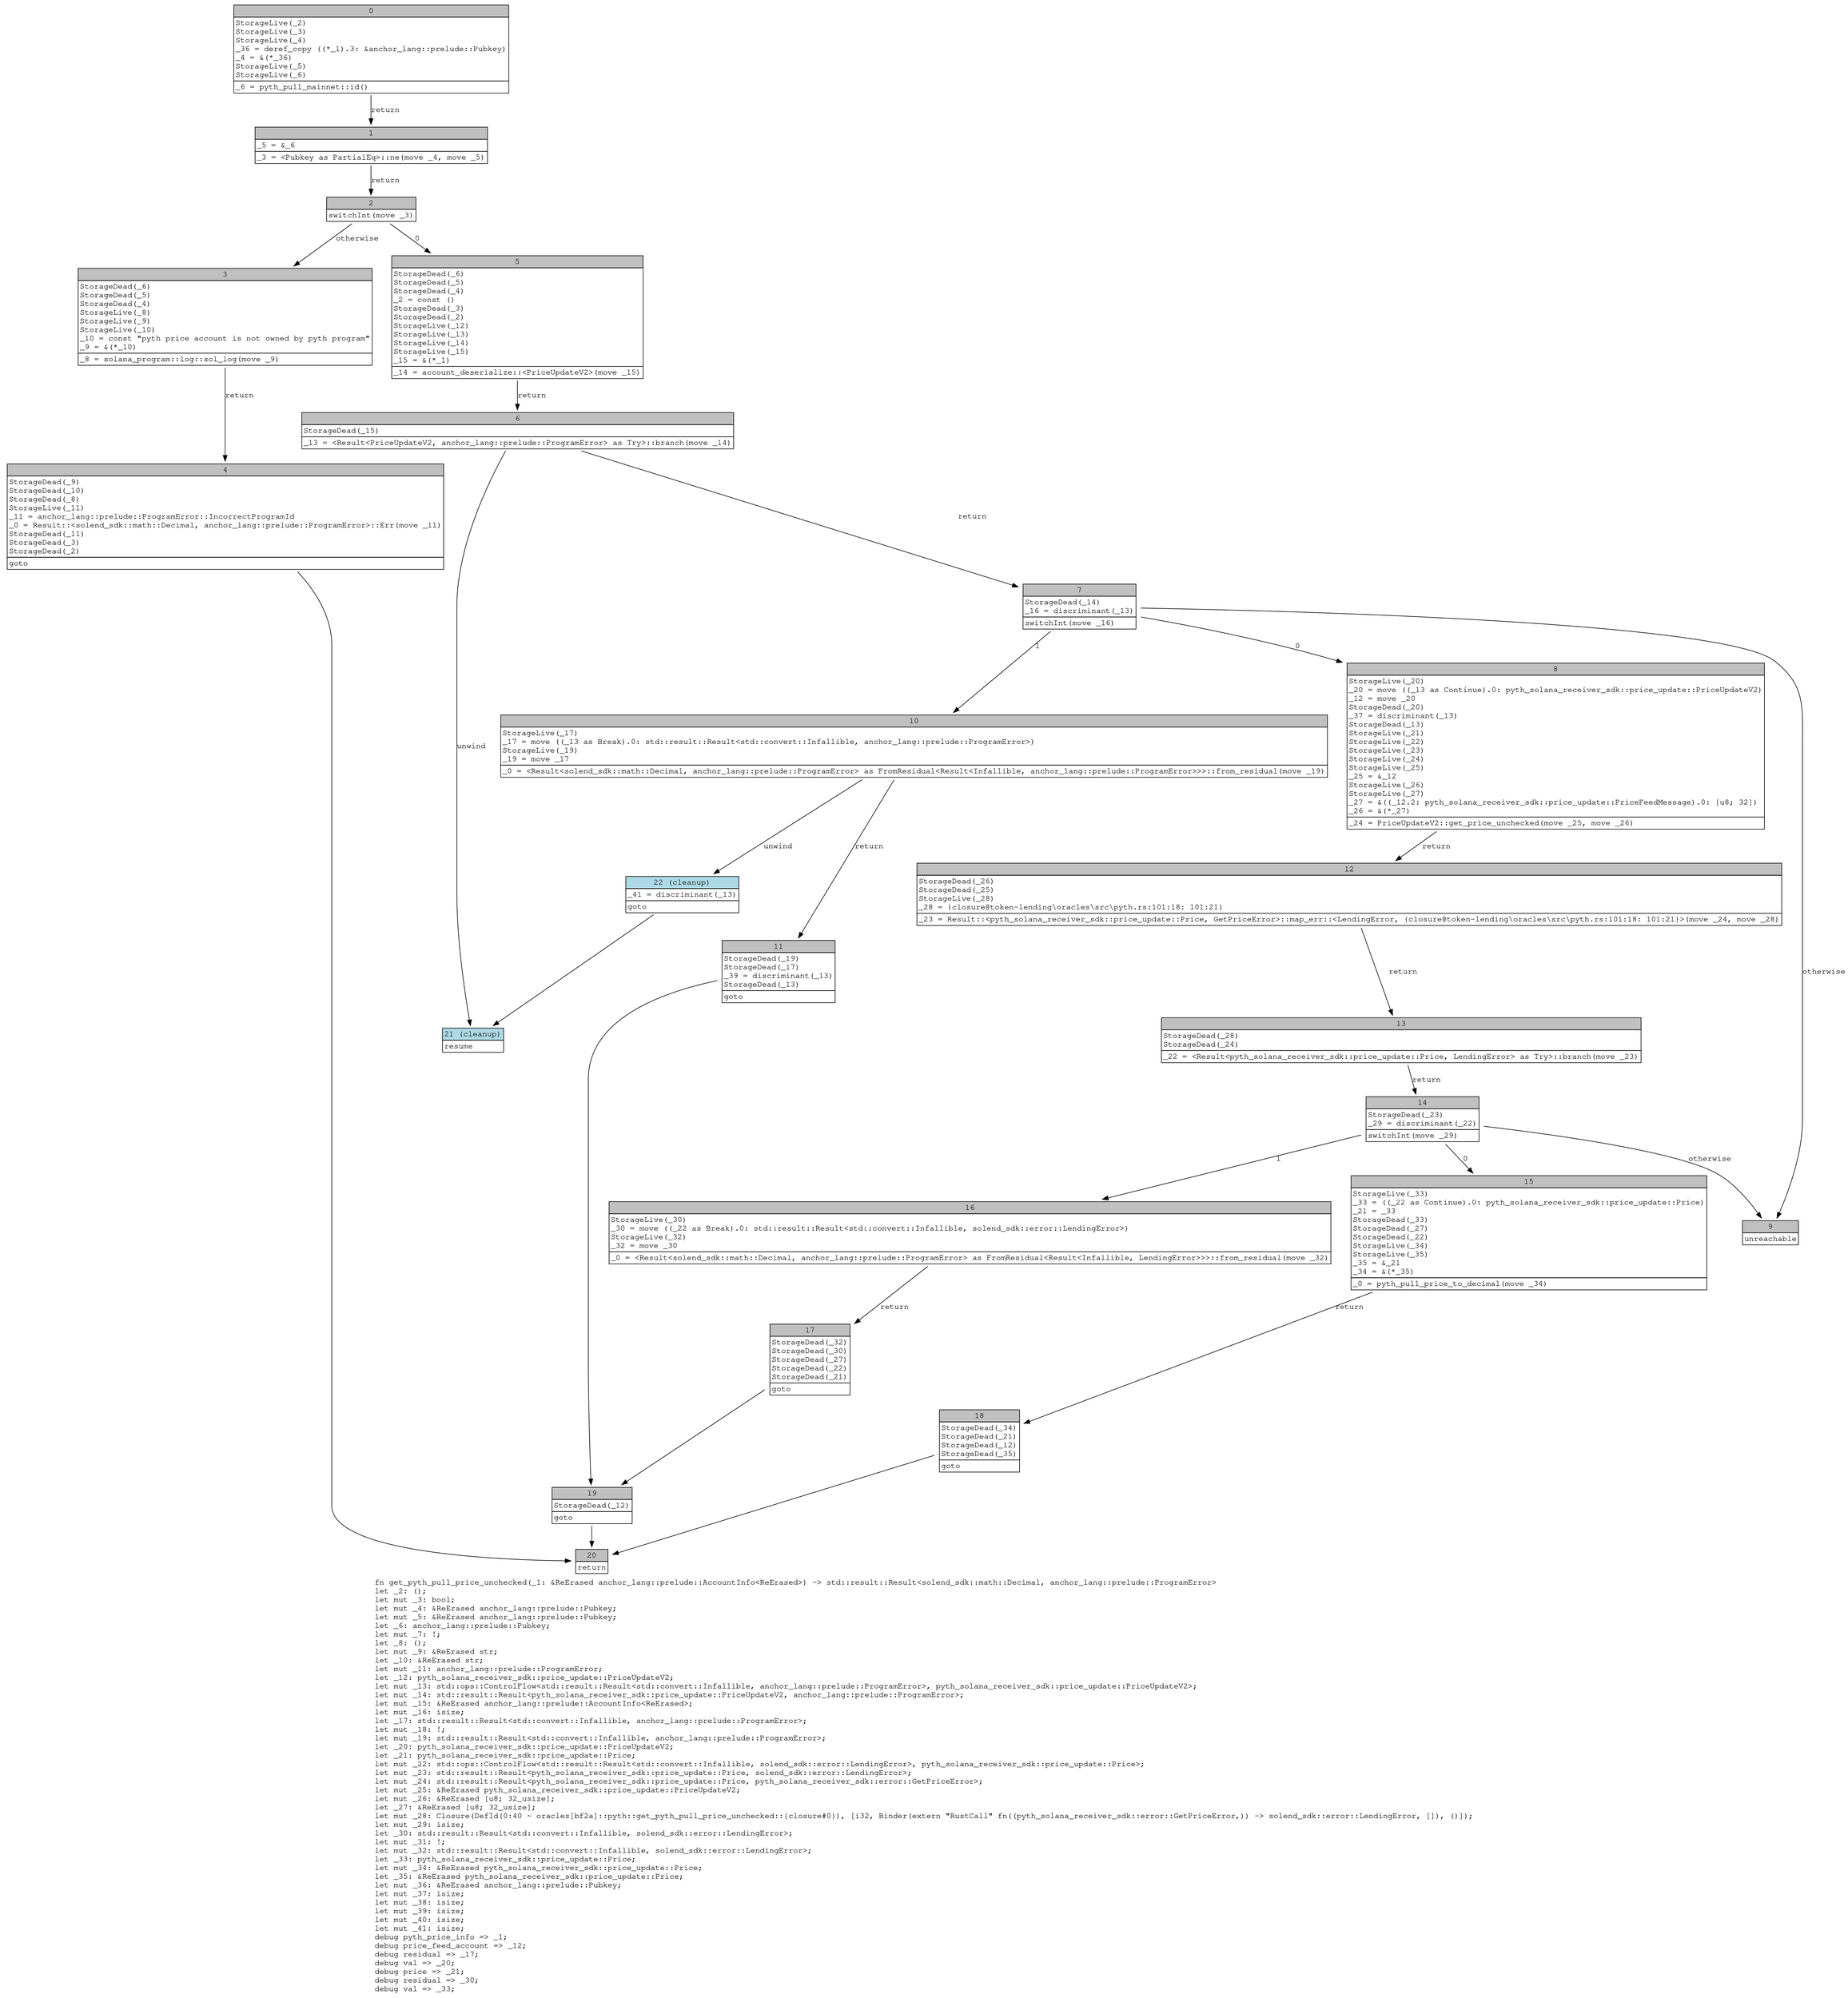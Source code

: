 digraph Mir_0_39 {
    graph [fontname="Courier, monospace"];
    node [fontname="Courier, monospace"];
    edge [fontname="Courier, monospace"];
    label=<fn get_pyth_pull_price_unchecked(_1: &amp;ReErased anchor_lang::prelude::AccountInfo&lt;ReErased&gt;) -&gt; std::result::Result&lt;solend_sdk::math::Decimal, anchor_lang::prelude::ProgramError&gt;<br align="left"/>let _2: ();<br align="left"/>let mut _3: bool;<br align="left"/>let mut _4: &amp;ReErased anchor_lang::prelude::Pubkey;<br align="left"/>let mut _5: &amp;ReErased anchor_lang::prelude::Pubkey;<br align="left"/>let _6: anchor_lang::prelude::Pubkey;<br align="left"/>let mut _7: !;<br align="left"/>let _8: ();<br align="left"/>let mut _9: &amp;ReErased str;<br align="left"/>let _10: &amp;ReErased str;<br align="left"/>let mut _11: anchor_lang::prelude::ProgramError;<br align="left"/>let _12: pyth_solana_receiver_sdk::price_update::PriceUpdateV2;<br align="left"/>let mut _13: std::ops::ControlFlow&lt;std::result::Result&lt;std::convert::Infallible, anchor_lang::prelude::ProgramError&gt;, pyth_solana_receiver_sdk::price_update::PriceUpdateV2&gt;;<br align="left"/>let mut _14: std::result::Result&lt;pyth_solana_receiver_sdk::price_update::PriceUpdateV2, anchor_lang::prelude::ProgramError&gt;;<br align="left"/>let mut _15: &amp;ReErased anchor_lang::prelude::AccountInfo&lt;ReErased&gt;;<br align="left"/>let mut _16: isize;<br align="left"/>let _17: std::result::Result&lt;std::convert::Infallible, anchor_lang::prelude::ProgramError&gt;;<br align="left"/>let mut _18: !;<br align="left"/>let mut _19: std::result::Result&lt;std::convert::Infallible, anchor_lang::prelude::ProgramError&gt;;<br align="left"/>let _20: pyth_solana_receiver_sdk::price_update::PriceUpdateV2;<br align="left"/>let _21: pyth_solana_receiver_sdk::price_update::Price;<br align="left"/>let mut _22: std::ops::ControlFlow&lt;std::result::Result&lt;std::convert::Infallible, solend_sdk::error::LendingError&gt;, pyth_solana_receiver_sdk::price_update::Price&gt;;<br align="left"/>let mut _23: std::result::Result&lt;pyth_solana_receiver_sdk::price_update::Price, solend_sdk::error::LendingError&gt;;<br align="left"/>let mut _24: std::result::Result&lt;pyth_solana_receiver_sdk::price_update::Price, pyth_solana_receiver_sdk::error::GetPriceError&gt;;<br align="left"/>let mut _25: &amp;ReErased pyth_solana_receiver_sdk::price_update::PriceUpdateV2;<br align="left"/>let mut _26: &amp;ReErased [u8; 32_usize];<br align="left"/>let _27: &amp;ReErased [u8; 32_usize];<br align="left"/>let mut _28: Closure(DefId(0:40 ~ oracles[bf2a]::pyth::get_pyth_pull_price_unchecked::{closure#0}), [i32, Binder(extern &quot;RustCall&quot; fn((pyth_solana_receiver_sdk::error::GetPriceError,)) -&gt; solend_sdk::error::LendingError, []), ()]);<br align="left"/>let mut _29: isize;<br align="left"/>let _30: std::result::Result&lt;std::convert::Infallible, solend_sdk::error::LendingError&gt;;<br align="left"/>let mut _31: !;<br align="left"/>let mut _32: std::result::Result&lt;std::convert::Infallible, solend_sdk::error::LendingError&gt;;<br align="left"/>let _33: pyth_solana_receiver_sdk::price_update::Price;<br align="left"/>let mut _34: &amp;ReErased pyth_solana_receiver_sdk::price_update::Price;<br align="left"/>let _35: &amp;ReErased pyth_solana_receiver_sdk::price_update::Price;<br align="left"/>let mut _36: &amp;ReErased anchor_lang::prelude::Pubkey;<br align="left"/>let mut _37: isize;<br align="left"/>let mut _38: isize;<br align="left"/>let mut _39: isize;<br align="left"/>let mut _40: isize;<br align="left"/>let mut _41: isize;<br align="left"/>debug pyth_price_info =&gt; _1;<br align="left"/>debug price_feed_account =&gt; _12;<br align="left"/>debug residual =&gt; _17;<br align="left"/>debug val =&gt; _20;<br align="left"/>debug price =&gt; _21;<br align="left"/>debug residual =&gt; _30;<br align="left"/>debug val =&gt; _33;<br align="left"/>>;
    bb0__0_39 [shape="none", label=<<table border="0" cellborder="1" cellspacing="0"><tr><td bgcolor="gray" align="center" colspan="1">0</td></tr><tr><td align="left" balign="left">StorageLive(_2)<br/>StorageLive(_3)<br/>StorageLive(_4)<br/>_36 = deref_copy ((*_1).3: &amp;anchor_lang::prelude::Pubkey)<br/>_4 = &amp;(*_36)<br/>StorageLive(_5)<br/>StorageLive(_6)<br/></td></tr><tr><td align="left">_6 = pyth_pull_mainnet::id()</td></tr></table>>];
    bb1__0_39 [shape="none", label=<<table border="0" cellborder="1" cellspacing="0"><tr><td bgcolor="gray" align="center" colspan="1">1</td></tr><tr><td align="left" balign="left">_5 = &amp;_6<br/></td></tr><tr><td align="left">_3 = &lt;Pubkey as PartialEq&gt;::ne(move _4, move _5)</td></tr></table>>];
    bb2__0_39 [shape="none", label=<<table border="0" cellborder="1" cellspacing="0"><tr><td bgcolor="gray" align="center" colspan="1">2</td></tr><tr><td align="left">switchInt(move _3)</td></tr></table>>];
    bb3__0_39 [shape="none", label=<<table border="0" cellborder="1" cellspacing="0"><tr><td bgcolor="gray" align="center" colspan="1">3</td></tr><tr><td align="left" balign="left">StorageDead(_6)<br/>StorageDead(_5)<br/>StorageDead(_4)<br/>StorageLive(_8)<br/>StorageLive(_9)<br/>StorageLive(_10)<br/>_10 = const &quot;pyth price account is not owned by pyth program&quot;<br/>_9 = &amp;(*_10)<br/></td></tr><tr><td align="left">_8 = solana_program::log::sol_log(move _9)</td></tr></table>>];
    bb4__0_39 [shape="none", label=<<table border="0" cellborder="1" cellspacing="0"><tr><td bgcolor="gray" align="center" colspan="1">4</td></tr><tr><td align="left" balign="left">StorageDead(_9)<br/>StorageDead(_10)<br/>StorageDead(_8)<br/>StorageLive(_11)<br/>_11 = anchor_lang::prelude::ProgramError::IncorrectProgramId<br/>_0 = Result::&lt;solend_sdk::math::Decimal, anchor_lang::prelude::ProgramError&gt;::Err(move _11)<br/>StorageDead(_11)<br/>StorageDead(_3)<br/>StorageDead(_2)<br/></td></tr><tr><td align="left">goto</td></tr></table>>];
    bb5__0_39 [shape="none", label=<<table border="0" cellborder="1" cellspacing="0"><tr><td bgcolor="gray" align="center" colspan="1">5</td></tr><tr><td align="left" balign="left">StorageDead(_6)<br/>StorageDead(_5)<br/>StorageDead(_4)<br/>_2 = const ()<br/>StorageDead(_3)<br/>StorageDead(_2)<br/>StorageLive(_12)<br/>StorageLive(_13)<br/>StorageLive(_14)<br/>StorageLive(_15)<br/>_15 = &amp;(*_1)<br/></td></tr><tr><td align="left">_14 = account_deserialize::&lt;PriceUpdateV2&gt;(move _15)</td></tr></table>>];
    bb6__0_39 [shape="none", label=<<table border="0" cellborder="1" cellspacing="0"><tr><td bgcolor="gray" align="center" colspan="1">6</td></tr><tr><td align="left" balign="left">StorageDead(_15)<br/></td></tr><tr><td align="left">_13 = &lt;Result&lt;PriceUpdateV2, anchor_lang::prelude::ProgramError&gt; as Try&gt;::branch(move _14)</td></tr></table>>];
    bb7__0_39 [shape="none", label=<<table border="0" cellborder="1" cellspacing="0"><tr><td bgcolor="gray" align="center" colspan="1">7</td></tr><tr><td align="left" balign="left">StorageDead(_14)<br/>_16 = discriminant(_13)<br/></td></tr><tr><td align="left">switchInt(move _16)</td></tr></table>>];
    bb8__0_39 [shape="none", label=<<table border="0" cellborder="1" cellspacing="0"><tr><td bgcolor="gray" align="center" colspan="1">8</td></tr><tr><td align="left" balign="left">StorageLive(_20)<br/>_20 = move ((_13 as Continue).0: pyth_solana_receiver_sdk::price_update::PriceUpdateV2)<br/>_12 = move _20<br/>StorageDead(_20)<br/>_37 = discriminant(_13)<br/>StorageDead(_13)<br/>StorageLive(_21)<br/>StorageLive(_22)<br/>StorageLive(_23)<br/>StorageLive(_24)<br/>StorageLive(_25)<br/>_25 = &amp;_12<br/>StorageLive(_26)<br/>StorageLive(_27)<br/>_27 = &amp;((_12.2: pyth_solana_receiver_sdk::price_update::PriceFeedMessage).0: [u8; 32])<br/>_26 = &amp;(*_27)<br/></td></tr><tr><td align="left">_24 = PriceUpdateV2::get_price_unchecked(move _25, move _26)</td></tr></table>>];
    bb9__0_39 [shape="none", label=<<table border="0" cellborder="1" cellspacing="0"><tr><td bgcolor="gray" align="center" colspan="1">9</td></tr><tr><td align="left">unreachable</td></tr></table>>];
    bb10__0_39 [shape="none", label=<<table border="0" cellborder="1" cellspacing="0"><tr><td bgcolor="gray" align="center" colspan="1">10</td></tr><tr><td align="left" balign="left">StorageLive(_17)<br/>_17 = move ((_13 as Break).0: std::result::Result&lt;std::convert::Infallible, anchor_lang::prelude::ProgramError&gt;)<br/>StorageLive(_19)<br/>_19 = move _17<br/></td></tr><tr><td align="left">_0 = &lt;Result&lt;solend_sdk::math::Decimal, anchor_lang::prelude::ProgramError&gt; as FromResidual&lt;Result&lt;Infallible, anchor_lang::prelude::ProgramError&gt;&gt;&gt;::from_residual(move _19)</td></tr></table>>];
    bb11__0_39 [shape="none", label=<<table border="0" cellborder="1" cellspacing="0"><tr><td bgcolor="gray" align="center" colspan="1">11</td></tr><tr><td align="left" balign="left">StorageDead(_19)<br/>StorageDead(_17)<br/>_39 = discriminant(_13)<br/>StorageDead(_13)<br/></td></tr><tr><td align="left">goto</td></tr></table>>];
    bb12__0_39 [shape="none", label=<<table border="0" cellborder="1" cellspacing="0"><tr><td bgcolor="gray" align="center" colspan="1">12</td></tr><tr><td align="left" balign="left">StorageDead(_26)<br/>StorageDead(_25)<br/>StorageLive(_28)<br/>_28 = {closure@token-lending\oracles\src\pyth.rs:101:18: 101:21}<br/></td></tr><tr><td align="left">_23 = Result::&lt;pyth_solana_receiver_sdk::price_update::Price, GetPriceError&gt;::map_err::&lt;LendingError, {closure@token-lending\oracles\src\pyth.rs:101:18: 101:21}&gt;(move _24, move _28)</td></tr></table>>];
    bb13__0_39 [shape="none", label=<<table border="0" cellborder="1" cellspacing="0"><tr><td bgcolor="gray" align="center" colspan="1">13</td></tr><tr><td align="left" balign="left">StorageDead(_28)<br/>StorageDead(_24)<br/></td></tr><tr><td align="left">_22 = &lt;Result&lt;pyth_solana_receiver_sdk::price_update::Price, LendingError&gt; as Try&gt;::branch(move _23)</td></tr></table>>];
    bb14__0_39 [shape="none", label=<<table border="0" cellborder="1" cellspacing="0"><tr><td bgcolor="gray" align="center" colspan="1">14</td></tr><tr><td align="left" balign="left">StorageDead(_23)<br/>_29 = discriminant(_22)<br/></td></tr><tr><td align="left">switchInt(move _29)</td></tr></table>>];
    bb15__0_39 [shape="none", label=<<table border="0" cellborder="1" cellspacing="0"><tr><td bgcolor="gray" align="center" colspan="1">15</td></tr><tr><td align="left" balign="left">StorageLive(_33)<br/>_33 = ((_22 as Continue).0: pyth_solana_receiver_sdk::price_update::Price)<br/>_21 = _33<br/>StorageDead(_33)<br/>StorageDead(_27)<br/>StorageDead(_22)<br/>StorageLive(_34)<br/>StorageLive(_35)<br/>_35 = &amp;_21<br/>_34 = &amp;(*_35)<br/></td></tr><tr><td align="left">_0 = pyth_pull_price_to_decimal(move _34)</td></tr></table>>];
    bb16__0_39 [shape="none", label=<<table border="0" cellborder="1" cellspacing="0"><tr><td bgcolor="gray" align="center" colspan="1">16</td></tr><tr><td align="left" balign="left">StorageLive(_30)<br/>_30 = move ((_22 as Break).0: std::result::Result&lt;std::convert::Infallible, solend_sdk::error::LendingError&gt;)<br/>StorageLive(_32)<br/>_32 = move _30<br/></td></tr><tr><td align="left">_0 = &lt;Result&lt;solend_sdk::math::Decimal, anchor_lang::prelude::ProgramError&gt; as FromResidual&lt;Result&lt;Infallible, LendingError&gt;&gt;&gt;::from_residual(move _32)</td></tr></table>>];
    bb17__0_39 [shape="none", label=<<table border="0" cellborder="1" cellspacing="0"><tr><td bgcolor="gray" align="center" colspan="1">17</td></tr><tr><td align="left" balign="left">StorageDead(_32)<br/>StorageDead(_30)<br/>StorageDead(_27)<br/>StorageDead(_22)<br/>StorageDead(_21)<br/></td></tr><tr><td align="left">goto</td></tr></table>>];
    bb18__0_39 [shape="none", label=<<table border="0" cellborder="1" cellspacing="0"><tr><td bgcolor="gray" align="center" colspan="1">18</td></tr><tr><td align="left" balign="left">StorageDead(_34)<br/>StorageDead(_21)<br/>StorageDead(_12)<br/>StorageDead(_35)<br/></td></tr><tr><td align="left">goto</td></tr></table>>];
    bb19__0_39 [shape="none", label=<<table border="0" cellborder="1" cellspacing="0"><tr><td bgcolor="gray" align="center" colspan="1">19</td></tr><tr><td align="left" balign="left">StorageDead(_12)<br/></td></tr><tr><td align="left">goto</td></tr></table>>];
    bb20__0_39 [shape="none", label=<<table border="0" cellborder="1" cellspacing="0"><tr><td bgcolor="gray" align="center" colspan="1">20</td></tr><tr><td align="left">return</td></tr></table>>];
    bb21__0_39 [shape="none", label=<<table border="0" cellborder="1" cellspacing="0"><tr><td bgcolor="lightblue" align="center" colspan="1">21 (cleanup)</td></tr><tr><td align="left">resume</td></tr></table>>];
    bb22__0_39 [shape="none", label=<<table border="0" cellborder="1" cellspacing="0"><tr><td bgcolor="lightblue" align="center" colspan="1">22 (cleanup)</td></tr><tr><td align="left" balign="left">_41 = discriminant(_13)<br/></td></tr><tr><td align="left">goto</td></tr></table>>];
    bb0__0_39 -> bb1__0_39 [label="return"];
    bb1__0_39 -> bb2__0_39 [label="return"];
    bb2__0_39 -> bb5__0_39 [label="0"];
    bb2__0_39 -> bb3__0_39 [label="otherwise"];
    bb3__0_39 -> bb4__0_39 [label="return"];
    bb4__0_39 -> bb20__0_39 [label=""];
    bb5__0_39 -> bb6__0_39 [label="return"];
    bb6__0_39 -> bb7__0_39 [label="return"];
    bb6__0_39 -> bb21__0_39 [label="unwind"];
    bb7__0_39 -> bb8__0_39 [label="0"];
    bb7__0_39 -> bb10__0_39 [label="1"];
    bb7__0_39 -> bb9__0_39 [label="otherwise"];
    bb8__0_39 -> bb12__0_39 [label="return"];
    bb10__0_39 -> bb11__0_39 [label="return"];
    bb10__0_39 -> bb22__0_39 [label="unwind"];
    bb11__0_39 -> bb19__0_39 [label=""];
    bb12__0_39 -> bb13__0_39 [label="return"];
    bb13__0_39 -> bb14__0_39 [label="return"];
    bb14__0_39 -> bb15__0_39 [label="0"];
    bb14__0_39 -> bb16__0_39 [label="1"];
    bb14__0_39 -> bb9__0_39 [label="otherwise"];
    bb15__0_39 -> bb18__0_39 [label="return"];
    bb16__0_39 -> bb17__0_39 [label="return"];
    bb17__0_39 -> bb19__0_39 [label=""];
    bb18__0_39 -> bb20__0_39 [label=""];
    bb19__0_39 -> bb20__0_39 [label=""];
    bb22__0_39 -> bb21__0_39 [label=""];
}
